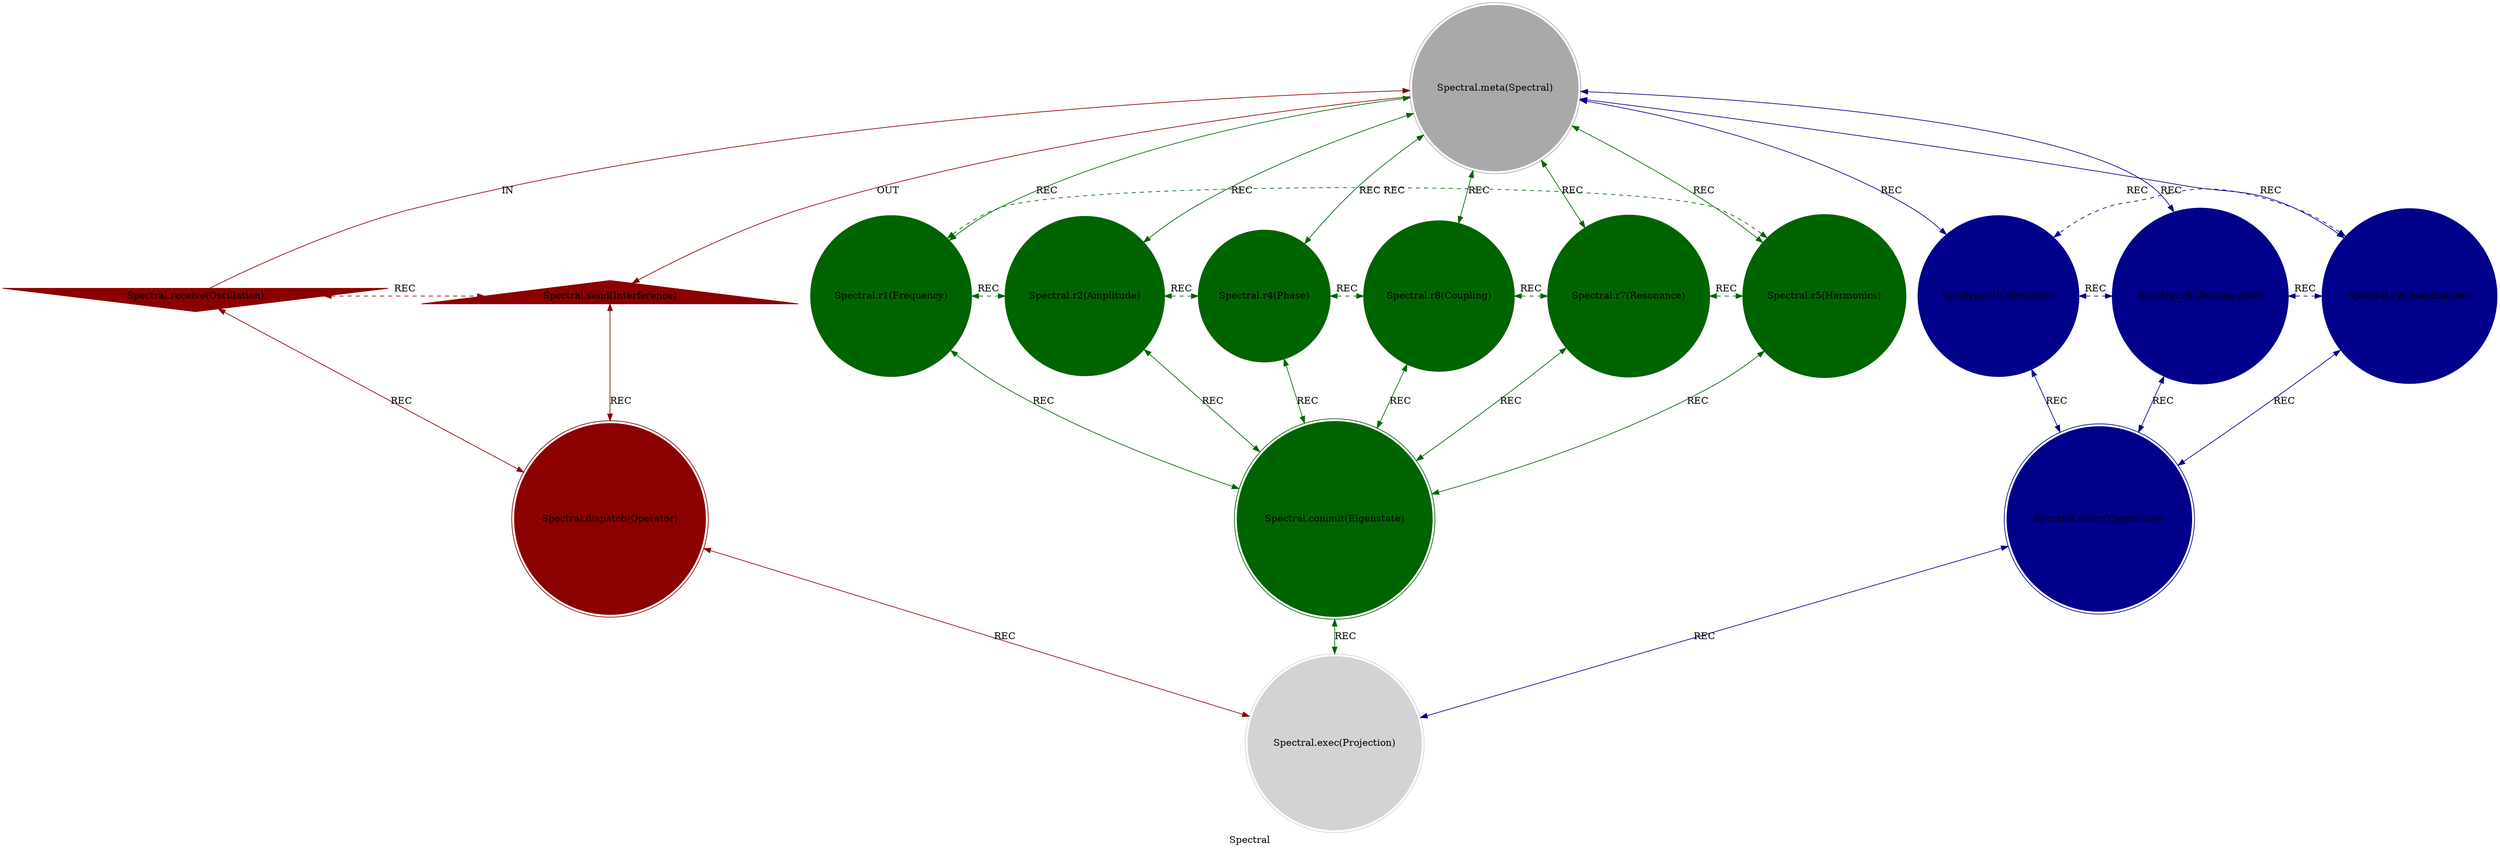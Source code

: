 strict digraph SpectralFactor {
    style = filled;
    color = lightgray;
    node [shape = circle; style = filled; color = lightgreen;];
    edge [color = darkgray;];
    label = "Spectral";
    comment = "The dynamic engine of state transitions and resonant phenomena. Governs how potential oscillates into manifest existence through quantized interactions.";
    
    cilang_a_t [label = "Spectral.receive(Oscillation)";comment = "Potential: The primordial, undifferentiated vibration—the potential for all rhythmic and wave-like phenomena.";shape = invtriangle;color = darkred;];
    cilang_0_t [label = "Spectral.meta(Spectral)";comment = "Abstract: The invariant core identity of resonance, frequency, and quantized state transitions.";shape = doublecircle;color = darkgray;];
    cilang_b_t [label = "Spectral.send(Interference)";comment = "Manifest: The observable pattern resulting from the superposition and interaction of waves or states.";shape = triangle;color = darkred;];
    cilang_1_t [label = "Spectral.r1(Frequency)";comment = "Initiation: The fundamental rate of oscillation that defines a state's identity and energy.";color = darkgreen;];
    cilang_2_t [label = "Spectral.r2(Amplitude)";comment = "Response: The intensity or strength of the oscillation, its 'loudness' or probability density.";color = darkgreen;];
    cilang_4_t [label = "Spectral.r4(Phase)";comment = "Integration: The relative timing or angular position that determines constructive or destructive interference.";color = darkgreen;];
    cilang_8_t [label = "Spectral.r8(Coupling)";comment = "Reflection: The mechanism or interaction strength that allows energy and information transfer between resonant systems.";color = darkgreen;];
    cilang_7_t [label = "Spectral.r7(Resonance)";comment = "Consolidation: The stable, reinforced oscillation that occurs when frequency and coupling align.";color = darkgreen;];
    cilang_5_t [label = "Spectral.r5(Harmonics)";comment = "Propagation: The higher-order modes and overtones that emerge from a fundamental resonance, structuring complex spectra.";color = darkgreen;];
    cilang_3_t [label = "Spectral.r3(Coherence)";comment = "Thesis: The ideal of perfect phase alignment and predictability—a pure, unwavering wave.";color = darkblue;];
    cilang_6_t [label = "Spectral.r6(Decoherence)";comment = "Antithesis: The loss of phase relationship and the emergence of classical probability from quantum superposition.";color = darkblue;];
    cilang_9_t [label = "Spectral.r9(Quantization)";comment = "Synthesis: The resolution into discrete, allowed states and energy levels—the stable spectrum itself.";color = darkblue;];
    cilang_c_t [label = "Spectral.dispatch(Operator)";comment = "Why-Who: The formal mathematical object (e.g., Hamiltonian) that governs the system's time evolution and possible transitions.";shape = doublecircle;color = darkred;];
    cilang_d_t [label = "Spectral.commit(Eigenstate)";comment = "What-How: The specific, stable state of the system that is defined by the operator—the 'solution' to the equation of motion.";shape = doublecircle;color = darkgreen;];
    cilang_e_t [label = "Spectral.serve(Eigenvalue)";comment = "When-Where: The measurable quantity (e.g., energy, frequency) associated with an eigenstate—its 'address' in the spectrum.";shape = doublecircle;color = darkblue;];
    cilang_f_t [label = "Spectral.exec(Projection)";comment = "Which-Closure: The act of collapsing a superposition into a definite eigenstate upon measurement.";shape = doublecircle;color = lightgray;];
    
    cilang_a_t -> cilang_0_t [label = "IN"; comment = "Primordial oscillation flows into spectral identity."; color = darkred; constraint = false;];
    cilang_0_t -> cilang_b_t [label = "OUT"; comment = "Spectral identity expresses as interference patterns."; color = darkred;];
    cilang_a_t -> cilang_c_t [label = "REC"; comment = "Oscillation and its governing Operator are co-defined."; color = darkred; dir = both;];
    cilang_b_t -> cilang_c_t [label = "REC"; comment = "Interference patterns reveal the structure of the Operator."; color = darkred; dir = both;];
    cilang_a_t -> cilang_b_t [label = "REC"; comment = "The fundamental dance between raw vibration and structured pattern."; color = darkred; dir = both; style = dashed; constraint = false;];
    
    cilang_0_t -> cilang_1_t [label = "REC"; comment = "A spectral identity is defined by its characteristic frequencies."; color = darkgreen; dir = both;];
    cilang_0_t -> cilang_2_t [label = "REC"; comment = "A spectral identity has characteristic amplitudes."; color = darkgreen; dir = both;];
    cilang_0_t -> cilang_4_t [label = "REC"; comment = "A spectral identity is defined by phase relationships."; color = darkgreen; dir = both;];
    cilang_0_t -> cilang_8_t [label = "REC"; comment = "A spectral identity interacts via coupling."; color = darkgreen; dir = both;];
    cilang_0_t -> cilang_7_t [label = "REC"; comment = "A spectral identity achieves stability through resonance."; color = darkgreen; dir = both;];
    cilang_0_t -> cilang_5_t [label = "REC"; comment = "A spectral identity extends into harmonic structures."; color = darkgreen; dir = both;];
    
    cilang_1_t -> cilang_2_t [label = "REC"; comment = "A Frequency's definition is empty without an Amplitude to measure."; color = darkgreen; dir = both; style = dashed; constraint = false;];
    cilang_2_t -> cilang_4_t [label = "REC"; comment = "An Amplitude's effect is determined by its Phase relative to others."; color = darkgreen; dir = both; style = dashed; constraint = false;];
    cilang_4_t -> cilang_8_t [label = "REC"; comment = "A Phase difference enables or disables Coupling between systems."; color = darkgreen; dir = both; style = dashed; constraint = false;];
    cilang_8_t -> cilang_7_t [label = "REC"; comment = "Coupling at the right frequency leads to Resonance."; color = darkgreen; dir = both; style = dashed; constraint = false;];
    cilang_7_t -> cilang_5_t [label = "REC"; comment = "A fundamental Resonance naturally generates a spectrum of Harmonics."; color = darkgreen; dir = both; style = dashed; constraint = false;];
    cilang_5_t -> cilang_1_t [label = "REC"; comment = "Harmonics are integer multiples of a fundamental Frequency, defining its purity and structure."; color = darkgreen; dir = both; style = dashed; constraint = false;];
    
    cilang_1_t -> cilang_d_t [label = "REC"; comment = "Frequency is a defining property of an Eigenstate."; color = darkgreen; dir = both;];
    cilang_2_t -> cilang_d_t [label = "REC"; comment = "Amplitude defines the probability density of an Eigenstate."; color = darkgreen; dir = both;];
    cilang_4_t -> cilang_d_t [label = "REC"; comment = "Phase is a key characteristic of a coherent Eigenstate."; color = darkgreen; dir = both;];
    cilang_8_t -> cilang_d_t [label = "REC"; comment = "Coupling determines the mixing and splitting of Eigenstates."; color = darkgreen; dir = both;];
    cilang_7_t -> cilang_d_t [label = "REC"; comment = "Resonance occurs at precise Eigenstates of the coupled system."; color = darkgreen; dir = both;];
    cilang_5_t -> cilang_d_t [label = "REC"; comment = "Harmonics are the higher-order Eigenstates of the system."; color = darkgreen; dir = both;];
    
    cilang_0_t -> cilang_3_t [label = "REC"; comment = "Spectral identity strives for perfect Coherence."; color = darkblue; dir = both;];
    cilang_0_t -> cilang_6_t [label = "REC"; comment = "Spectral identity is subject to Decoherence from its environment."; color = darkblue; dir = both;];
    cilang_0_t -> cilang_9_t [label = "REC"; comment = "Spectral identity is fundamentally Quantized."; color = darkblue; dir = both;];
    
    cilang_3_t -> cilang_e_t [label = "REC"; comment = "Coherence preserves well-defined Eigenvalues."; color = darkblue; dir = both;];
    cilang_6_t -> cilang_e_t [label = "REC"; comment = "Decoherence causes uncertainty in Eigenvalues."; color = darkblue; dir = both;];
    cilang_9_t -> cilang_e_t [label = "REC"; comment = "Quantization dictates the discrete set of possible Eigenvalues."; color = darkblue; dir = both;];
    
    cilang_3_t -> cilang_6_t [label = "REC"; comment = "Coherence is only meaningful in contrast to its potential loss (Decoherence)."; color = darkblue; dir = both; style = dashed; constraint = false;];
    cilang_6_t -> cilang_9_t [label = "REC"; comment = "Decoherence is the process that reveals the underlying Quantization."; color = darkblue; dir = both; style = dashed; constraint = false;];
    cilang_9_t -> cilang_3_t [label = "REC"; comment = "Quantization enables the existence of long-lived, coherent states."; color = darkblue; dir = both; style = dashed; constraint = false;];
    
    cilang_c_t -> cilang_f_t [label = "REC"; comment = "The Operator defines the basis for Projection."; color = darkred; dir = both;];
    cilang_d_t -> cilang_f_t [label = "REC"; comment = "Projection collapses the system into a specific Eigenstate."; color = darkgreen; dir = both;];
    cilang_e_t -> cilang_f_t [label = "REC"; comment = "Projection yields a definite Eigenvalue as its result."; color = darkblue; dir = both;];
}